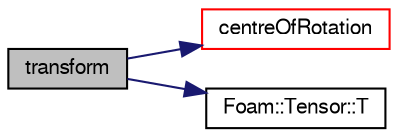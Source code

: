 digraph "transform"
{
  bgcolor="transparent";
  edge [fontname="FreeSans",fontsize="10",labelfontname="FreeSans",labelfontsize="10"];
  node [fontname="FreeSans",fontsize="10",shape=record];
  rankdir="LR";
  Node1616 [label="transform",height=0.2,width=0.4,color="black", fillcolor="grey75", style="filled", fontcolor="black"];
  Node1616 -> Node1617 [color="midnightblue",fontsize="10",style="solid",fontname="FreeSans"];
  Node1617 [label="centreOfRotation",height=0.2,width=0.4,color="red",URL="$a29530.html#ac69bb45c63cd2a8b38afc3ea65090515",tooltip="Return the current centre of rotation. "];
  Node1616 -> Node1619 [color="midnightblue",fontsize="10",style="solid",fontname="FreeSans"];
  Node1619 [label="Foam::Tensor::T",height=0.2,width=0.4,color="black",URL="$a27634.html#aac22a81e225268c16a0c3504fdf1432b",tooltip="Transpose. "];
}
